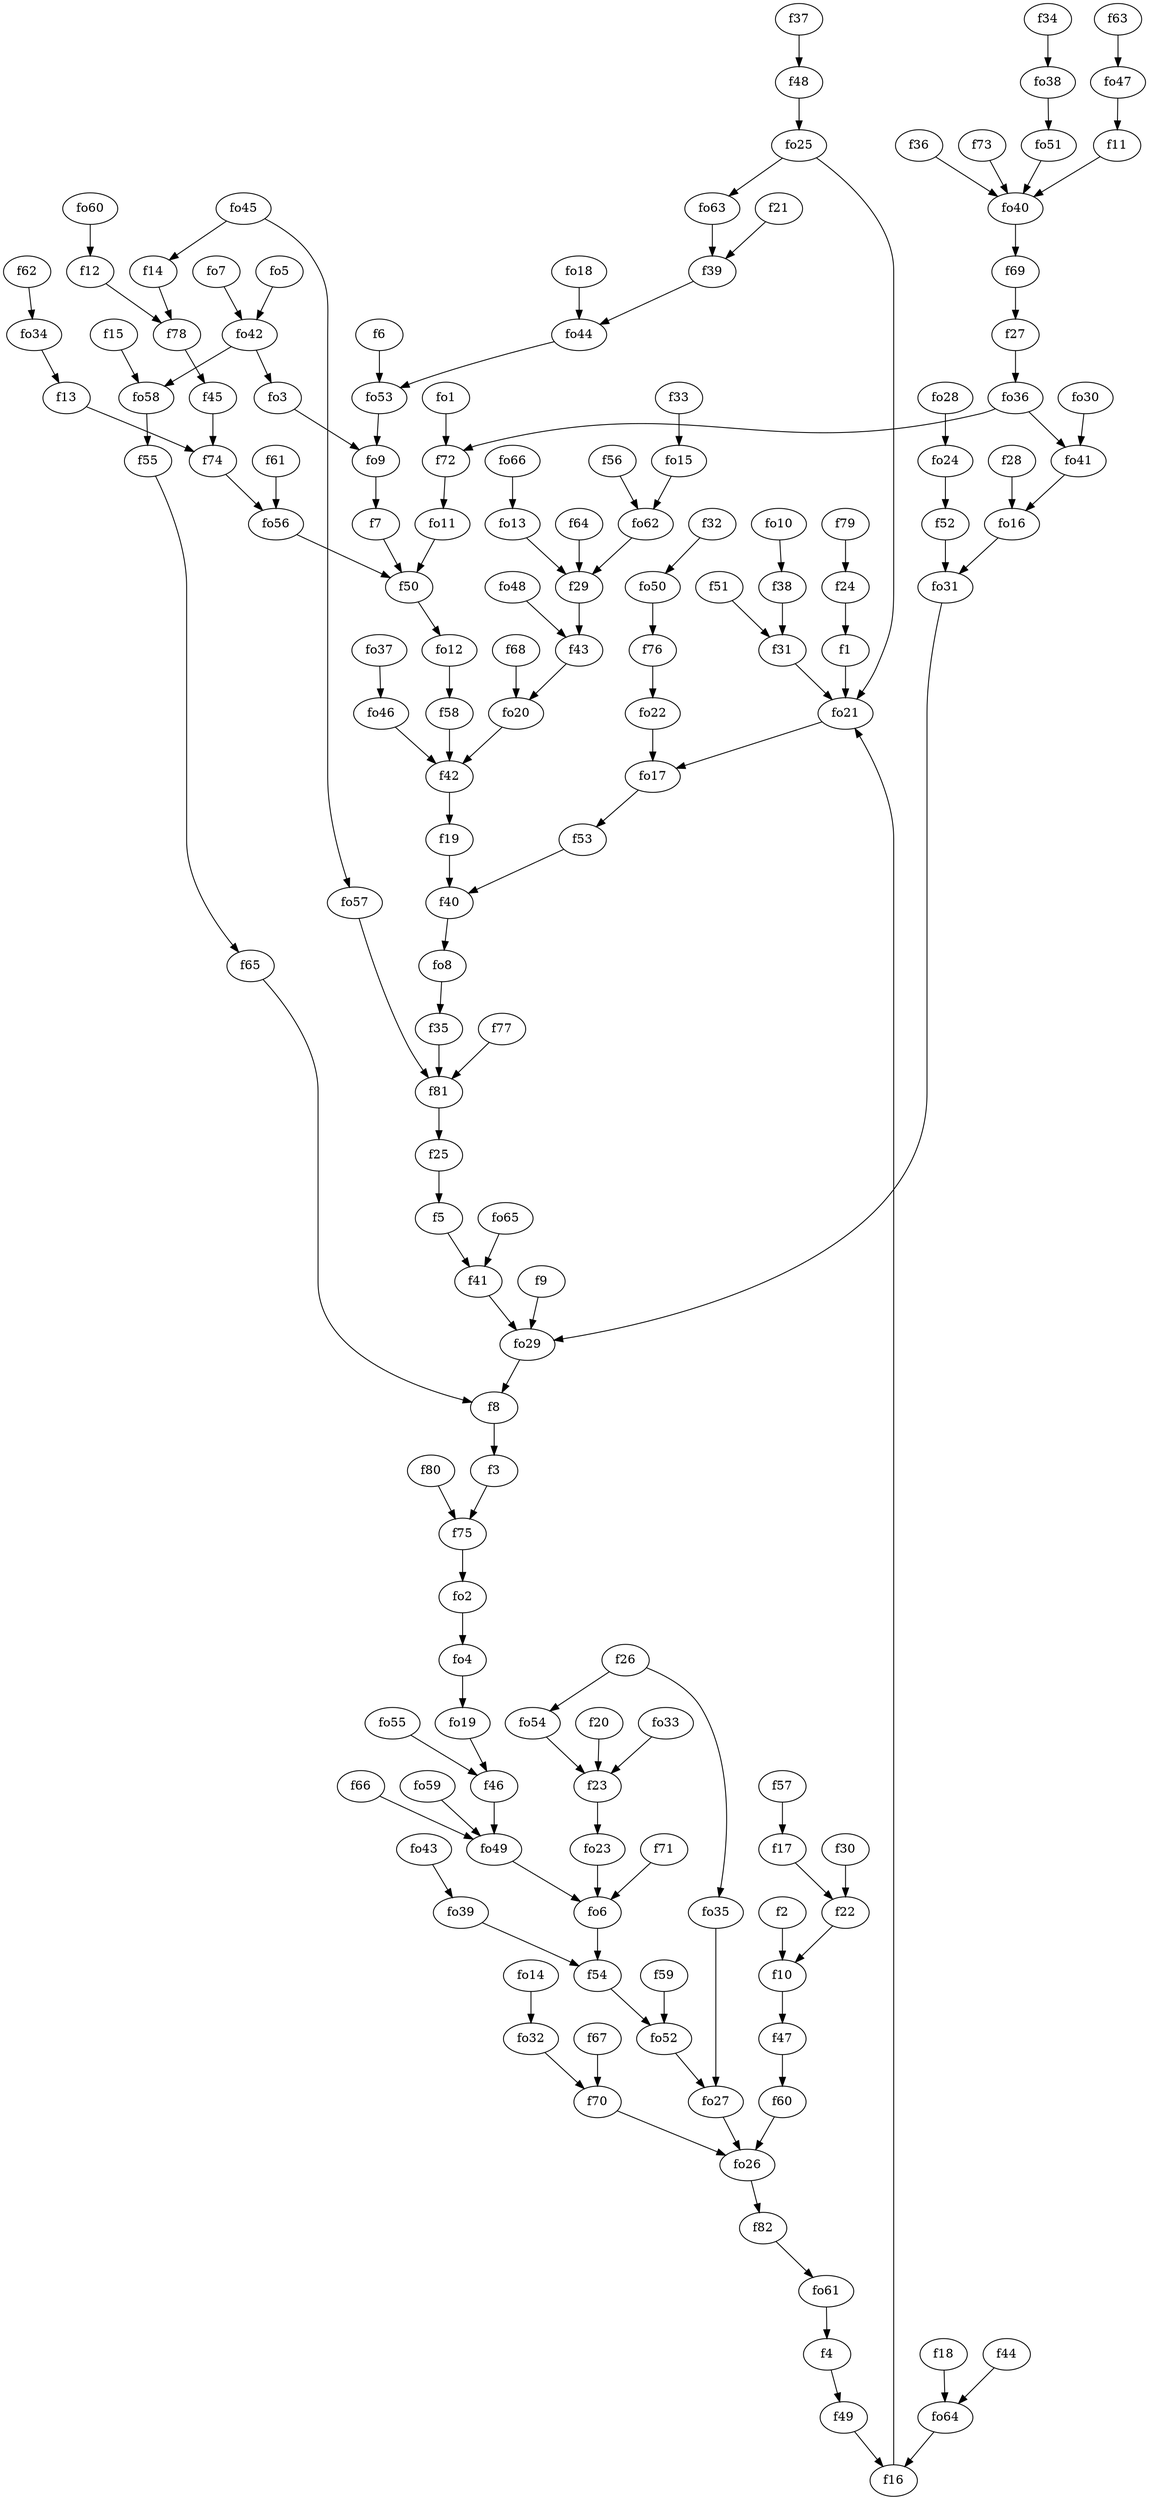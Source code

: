 strict digraph  {
f1;
f2;
f3;
f4;
f5;
f6;
f7;
f8;
f9;
f10;
f11;
f12;
f13;
f14;
f15;
f16;
f17;
f18;
f19;
f20;
f21;
f22;
f23;
f24;
f25;
f26;
f27;
f28;
f29;
f30;
f31;
f32;
f33;
f34;
f35;
f36;
f37;
f38;
f39;
f40;
f41;
f42;
f43;
f44;
f45;
f46;
f47;
f48;
f49;
f50;
f51;
f52;
f53;
f54;
f55;
f56;
f57;
f58;
f59;
f60;
f61;
f62;
f63;
f64;
f65;
f66;
f67;
f68;
f69;
f70;
f71;
f72;
f73;
f74;
f75;
f76;
f77;
f78;
f79;
f80;
f81;
f82;
fo1;
fo2;
fo3;
fo4;
fo5;
fo6;
fo7;
fo8;
fo9;
fo10;
fo11;
fo12;
fo13;
fo14;
fo15;
fo16;
fo17;
fo18;
fo19;
fo20;
fo21;
fo22;
fo23;
fo24;
fo25;
fo26;
fo27;
fo28;
fo29;
fo30;
fo31;
fo32;
fo33;
fo34;
fo35;
fo36;
fo37;
fo38;
fo39;
fo40;
fo41;
fo42;
fo43;
fo44;
fo45;
fo46;
fo47;
fo48;
fo49;
fo50;
fo51;
fo52;
fo53;
fo54;
fo55;
fo56;
fo57;
fo58;
fo59;
fo60;
fo61;
fo62;
fo63;
fo64;
fo65;
fo66;
f1 -> fo21  [weight=2];
f2 -> f10  [weight=2];
f3 -> f75  [weight=2];
f4 -> f49  [weight=2];
f5 -> f41  [weight=2];
f6 -> fo53  [weight=2];
f7 -> f50  [weight=2];
f8 -> f3  [weight=2];
f9 -> fo29  [weight=2];
f10 -> f47  [weight=2];
f11 -> fo40  [weight=2];
f12 -> f78  [weight=2];
f13 -> f74  [weight=2];
f14 -> f78  [weight=2];
f15 -> fo58  [weight=2];
f16 -> fo21  [weight=2];
f17 -> f22  [weight=2];
f18 -> fo64  [weight=2];
f19 -> f40  [weight=2];
f20 -> f23  [weight=2];
f21 -> f39  [weight=2];
f22 -> f10  [weight=2];
f23 -> fo23  [weight=2];
f24 -> f1  [weight=2];
f25 -> f5  [weight=2];
f26 -> fo54  [weight=2];
f26 -> fo35  [weight=2];
f27 -> fo36  [weight=2];
f28 -> fo16  [weight=2];
f29 -> f43  [weight=2];
f30 -> f22  [weight=2];
f31 -> fo21  [weight=2];
f32 -> fo50  [weight=2];
f33 -> fo15  [weight=2];
f34 -> fo38  [weight=2];
f35 -> f81  [weight=2];
f36 -> fo40  [weight=2];
f37 -> f48  [weight=2];
f38 -> f31  [weight=2];
f39 -> fo44  [weight=2];
f40 -> fo8  [weight=2];
f41 -> fo29  [weight=2];
f42 -> f19  [weight=2];
f43 -> fo20  [weight=2];
f44 -> fo64  [weight=2];
f45 -> f74  [weight=2];
f46 -> fo49  [weight=2];
f47 -> f60  [weight=2];
f48 -> fo25  [weight=2];
f49 -> f16  [weight=2];
f50 -> fo12  [weight=2];
f51 -> f31  [weight=2];
f52 -> fo31  [weight=2];
f53 -> f40  [weight=2];
f54 -> fo52  [weight=2];
f55 -> f65  [weight=2];
f56 -> fo62  [weight=2];
f57 -> f17  [weight=2];
f58 -> f42  [weight=2];
f59 -> fo52  [weight=2];
f60 -> fo26  [weight=2];
f61 -> fo56  [weight=2];
f62 -> fo34  [weight=2];
f63 -> fo47  [weight=2];
f64 -> f29  [weight=2];
f65 -> f8  [weight=2];
f66 -> fo49  [weight=2];
f67 -> f70  [weight=2];
f68 -> fo20  [weight=2];
f69 -> f27  [weight=2];
f70 -> fo26  [weight=2];
f71 -> fo6  [weight=2];
f72 -> fo11  [weight=2];
f73 -> fo40  [weight=2];
f74 -> fo56  [weight=2];
f75 -> fo2  [weight=2];
f76 -> fo22  [weight=2];
f77 -> f81  [weight=2];
f78 -> f45  [weight=2];
f79 -> f24  [weight=2];
f80 -> f75  [weight=2];
f81 -> f25  [weight=2];
f82 -> fo61  [weight=2];
fo1 -> f72  [weight=2];
fo2 -> fo4  [weight=2];
fo3 -> fo9  [weight=2];
fo4 -> fo19  [weight=2];
fo5 -> fo42  [weight=2];
fo6 -> f54  [weight=2];
fo7 -> fo42  [weight=2];
fo8 -> f35  [weight=2];
fo9 -> f7  [weight=2];
fo10 -> f38  [weight=2];
fo11 -> f50  [weight=2];
fo12 -> f58  [weight=2];
fo13 -> f29  [weight=2];
fo14 -> fo32  [weight=2];
fo15 -> fo62  [weight=2];
fo16 -> fo31  [weight=2];
fo17 -> f53  [weight=2];
fo18 -> fo44  [weight=2];
fo19 -> f46  [weight=2];
fo20 -> f42  [weight=2];
fo21 -> fo17  [weight=2];
fo22 -> fo17  [weight=2];
fo23 -> fo6  [weight=2];
fo24 -> f52  [weight=2];
fo25 -> fo21  [weight=2];
fo25 -> fo63  [weight=2];
fo26 -> f82  [weight=2];
fo27 -> fo26  [weight=2];
fo28 -> fo24  [weight=2];
fo29 -> f8  [weight=2];
fo30 -> fo41  [weight=2];
fo31 -> fo29  [weight=2];
fo32 -> f70  [weight=2];
fo33 -> f23  [weight=2];
fo34 -> f13  [weight=2];
fo35 -> fo27  [weight=2];
fo36 -> fo41  [weight=2];
fo36 -> f72  [weight=2];
fo37 -> fo46  [weight=2];
fo38 -> fo51  [weight=2];
fo39 -> f54  [weight=2];
fo40 -> f69  [weight=2];
fo41 -> fo16  [weight=2];
fo42 -> fo3  [weight=2];
fo42 -> fo58  [weight=2];
fo43 -> fo39  [weight=2];
fo44 -> fo53  [weight=2];
fo45 -> fo57  [weight=2];
fo45 -> f14  [weight=2];
fo46 -> f42  [weight=2];
fo47 -> f11  [weight=2];
fo48 -> f43  [weight=2];
fo49 -> fo6  [weight=2];
fo50 -> f76  [weight=2];
fo51 -> fo40  [weight=2];
fo52 -> fo27  [weight=2];
fo53 -> fo9  [weight=2];
fo54 -> f23  [weight=2];
fo55 -> f46  [weight=2];
fo56 -> f50  [weight=2];
fo57 -> f81  [weight=2];
fo58 -> f55  [weight=2];
fo59 -> fo49  [weight=2];
fo60 -> f12  [weight=2];
fo61 -> f4  [weight=2];
fo62 -> f29  [weight=2];
fo63 -> f39  [weight=2];
fo64 -> f16  [weight=2];
fo65 -> f41  [weight=2];
fo66 -> fo13  [weight=2];
}

